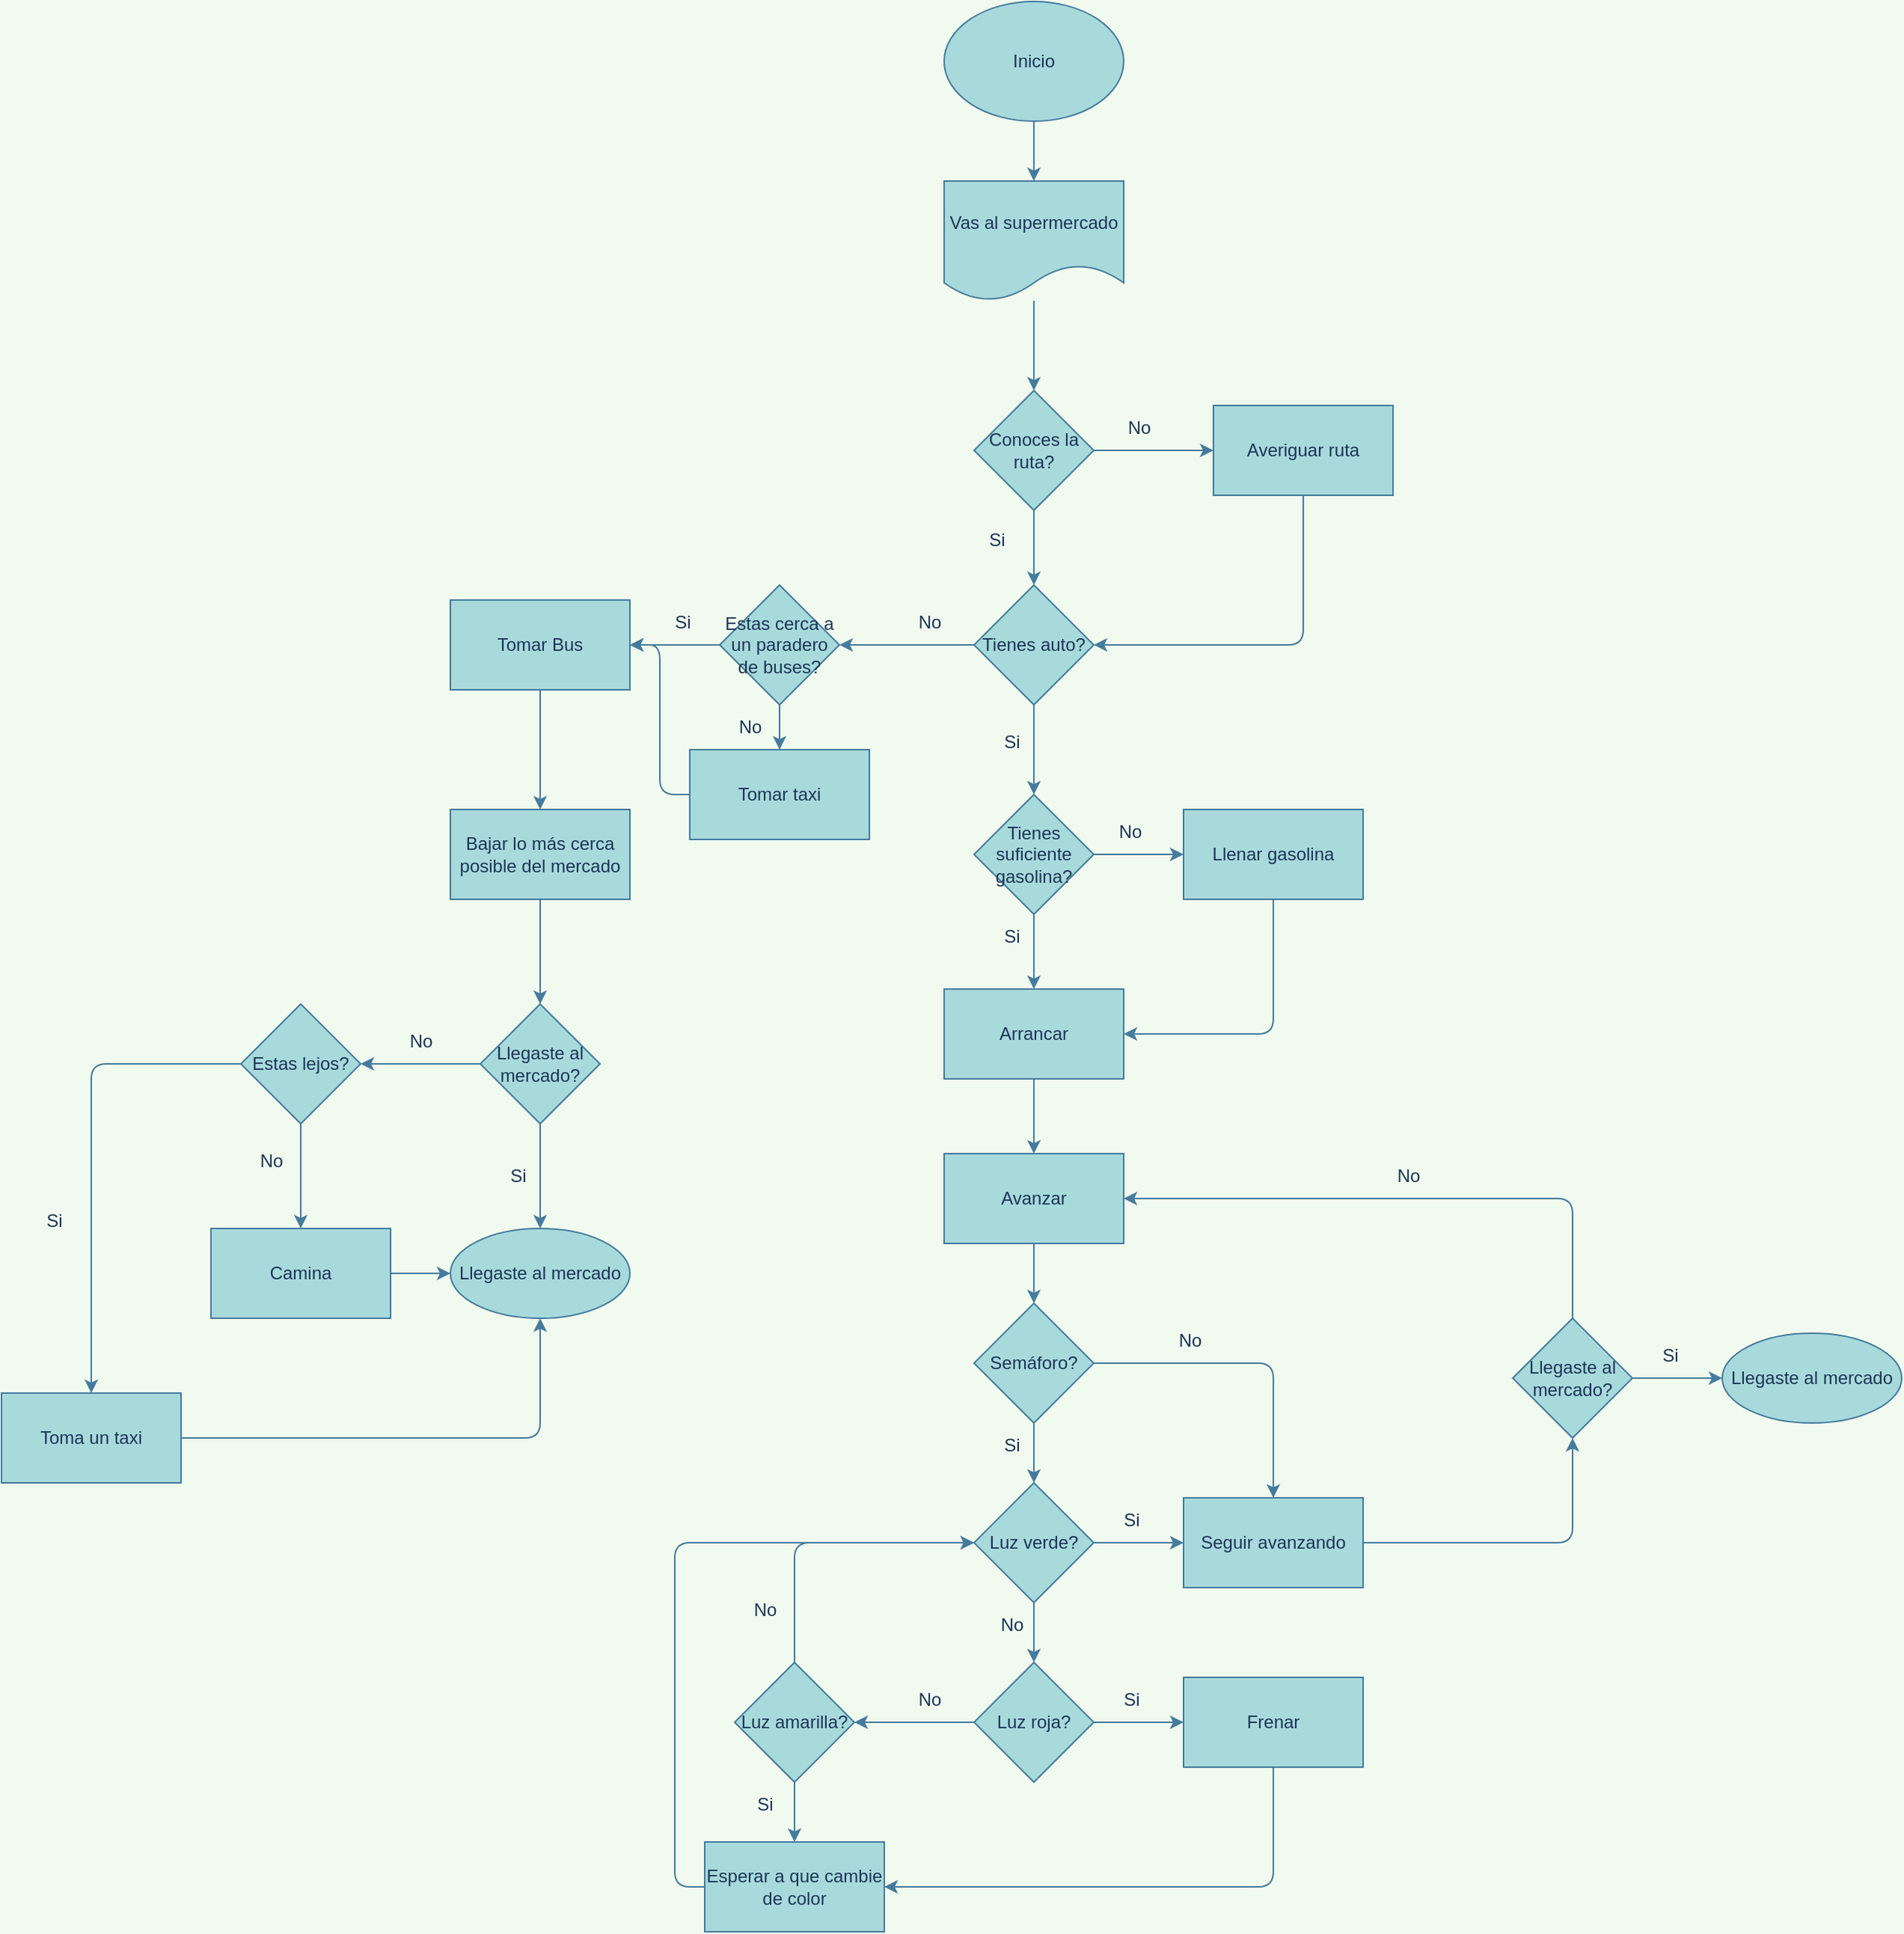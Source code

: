 <mxfile version="20.0.4" type="github"><diagram id="qc6kEeivIpwNx-VYGGWB" name="Page-1"><mxGraphModel dx="3307" dy="1214" grid="1" gridSize="10" guides="1" tooltips="1" connect="1" arrows="1" fold="1" page="1" pageScale="1" pageWidth="827" pageHeight="1169" background="#F1FAEE" math="0" shadow="0"><root><mxCell id="0"/><mxCell id="1" parent="0"/><mxCell id="L1yRVkxr7ymwx3bHe87Y-8" value="" style="edgeStyle=orthogonalEdgeStyle;curved=0;rounded=1;sketch=0;orthogonalLoop=1;jettySize=auto;html=1;fontColor=#1D3557;strokeColor=#457B9D;fillColor=#A8DADC;" edge="1" parent="1" source="udsmm-TlK0MGNjnEiTRV-1" target="L1yRVkxr7ymwx3bHe87Y-5"><mxGeometry relative="1" as="geometry"/></mxCell><mxCell id="udsmm-TlK0MGNjnEiTRV-1" value="Inicio" style="ellipse;whiteSpace=wrap;html=1;fillColor=#A8DADC;strokeColor=#457B9D;fontColor=#1D3557;" parent="1" vertex="1"><mxGeometry x="310" y="100" width="120" height="80" as="geometry"/></mxCell><mxCell id="L1yRVkxr7ymwx3bHe87Y-21" value="" style="edgeStyle=orthogonalEdgeStyle;curved=0;rounded=1;sketch=0;orthogonalLoop=1;jettySize=auto;html=1;fontColor=#1D3557;strokeColor=#457B9D;fillColor=#A8DADC;" edge="1" parent="1" source="L1yRVkxr7ymwx3bHe87Y-3" target="L1yRVkxr7ymwx3bHe87Y-20"><mxGeometry relative="1" as="geometry"/></mxCell><mxCell id="L1yRVkxr7ymwx3bHe87Y-27" value="" style="edgeStyle=orthogonalEdgeStyle;curved=0;rounded=1;sketch=0;orthogonalLoop=1;jettySize=auto;html=1;fontColor=#1D3557;strokeColor=#457B9D;fillColor=#A8DADC;" edge="1" parent="1" source="L1yRVkxr7ymwx3bHe87Y-3" target="L1yRVkxr7ymwx3bHe87Y-26"><mxGeometry relative="1" as="geometry"/></mxCell><mxCell id="L1yRVkxr7ymwx3bHe87Y-3" value="Conoces la ruta?" style="rhombus;whiteSpace=wrap;html=1;rounded=0;sketch=0;fontColor=#1D3557;strokeColor=#457B9D;fillColor=#A8DADC;" vertex="1" parent="1"><mxGeometry x="330" y="360" width="80" height="80" as="geometry"/></mxCell><mxCell id="L1yRVkxr7ymwx3bHe87Y-9" value="" style="edgeStyle=orthogonalEdgeStyle;curved=0;rounded=1;sketch=0;orthogonalLoop=1;jettySize=auto;html=1;fontColor=#1D3557;strokeColor=#457B9D;fillColor=#A8DADC;" edge="1" parent="1" source="L1yRVkxr7ymwx3bHe87Y-5" target="L1yRVkxr7ymwx3bHe87Y-3"><mxGeometry relative="1" as="geometry"/></mxCell><mxCell id="L1yRVkxr7ymwx3bHe87Y-5" value="Vas al supermercado" style="shape=document;whiteSpace=wrap;html=1;boundedLbl=1;rounded=0;sketch=0;fontColor=#1D3557;strokeColor=#457B9D;fillColor=#A8DADC;" vertex="1" parent="1"><mxGeometry x="310" y="220" width="120" height="80" as="geometry"/></mxCell><mxCell id="L1yRVkxr7ymwx3bHe87Y-36" style="edgeStyle=orthogonalEdgeStyle;curved=0;rounded=1;sketch=0;orthogonalLoop=1;jettySize=auto;html=1;exitX=0.5;exitY=1;exitDx=0;exitDy=0;entryX=1;entryY=0.5;entryDx=0;entryDy=0;fontColor=#1D3557;strokeColor=#457B9D;fillColor=#A8DADC;" edge="1" parent="1" source="L1yRVkxr7ymwx3bHe87Y-20" target="L1yRVkxr7ymwx3bHe87Y-26"><mxGeometry relative="1" as="geometry"/></mxCell><mxCell id="L1yRVkxr7ymwx3bHe87Y-20" value="Averiguar ruta" style="rounded=0;whiteSpace=wrap;html=1;fillColor=#A8DADC;strokeColor=#457B9D;fontColor=#1D3557;sketch=0;" vertex="1" parent="1"><mxGeometry x="490" y="370" width="120" height="60" as="geometry"/></mxCell><mxCell id="L1yRVkxr7ymwx3bHe87Y-23" value="No" style="text;html=1;align=center;verticalAlign=middle;resizable=0;points=[];autosize=1;strokeColor=none;fillColor=none;fontColor=#1D3557;" vertex="1" parent="1"><mxGeometry x="420" y="370" width="40" height="30" as="geometry"/></mxCell><mxCell id="L1yRVkxr7ymwx3bHe87Y-30" value="" style="edgeStyle=orthogonalEdgeStyle;curved=0;rounded=1;sketch=0;orthogonalLoop=1;jettySize=auto;html=1;fontColor=#1D3557;strokeColor=#457B9D;fillColor=#A8DADC;" edge="1" parent="1" source="L1yRVkxr7ymwx3bHe87Y-26" target="L1yRVkxr7ymwx3bHe87Y-29"><mxGeometry relative="1" as="geometry"/></mxCell><mxCell id="L1yRVkxr7ymwx3bHe87Y-86" value="" style="edgeStyle=orthogonalEdgeStyle;curved=0;rounded=1;sketch=0;orthogonalLoop=1;jettySize=auto;html=1;fontColor=#1D3557;strokeColor=#457B9D;fillColor=#A8DADC;" edge="1" parent="1" source="L1yRVkxr7ymwx3bHe87Y-26" target="L1yRVkxr7ymwx3bHe87Y-85"><mxGeometry relative="1" as="geometry"/></mxCell><mxCell id="L1yRVkxr7ymwx3bHe87Y-26" value="Tienes auto?" style="rhombus;whiteSpace=wrap;html=1;rounded=0;sketch=0;fontColor=#1D3557;strokeColor=#457B9D;fillColor=#A8DADC;" vertex="1" parent="1"><mxGeometry x="330" y="490" width="80" height="80" as="geometry"/></mxCell><mxCell id="L1yRVkxr7ymwx3bHe87Y-28" value="Si" style="text;html=1;align=center;verticalAlign=middle;resizable=0;points=[];autosize=1;strokeColor=none;fillColor=none;fontColor=#1D3557;" vertex="1" parent="1"><mxGeometry x="330" y="445" width="30" height="30" as="geometry"/></mxCell><mxCell id="L1yRVkxr7ymwx3bHe87Y-40" value="" style="edgeStyle=orthogonalEdgeStyle;curved=0;rounded=1;sketch=0;orthogonalLoop=1;jettySize=auto;html=1;fontColor=#1D3557;strokeColor=#457B9D;fillColor=#A8DADC;" edge="1" parent="1" source="L1yRVkxr7ymwx3bHe87Y-29" target="L1yRVkxr7ymwx3bHe87Y-39"><mxGeometry relative="1" as="geometry"/></mxCell><mxCell id="L1yRVkxr7ymwx3bHe87Y-57" value="" style="edgeStyle=orthogonalEdgeStyle;curved=0;rounded=1;sketch=0;orthogonalLoop=1;jettySize=auto;html=1;fontColor=#1D3557;strokeColor=#457B9D;fillColor=#A8DADC;" edge="1" parent="1" source="L1yRVkxr7ymwx3bHe87Y-29" target="L1yRVkxr7ymwx3bHe87Y-56"><mxGeometry relative="1" as="geometry"/></mxCell><mxCell id="L1yRVkxr7ymwx3bHe87Y-29" value="Estas cerca a un paradero de buses?" style="rhombus;whiteSpace=wrap;html=1;rounded=0;sketch=0;fontColor=#1D3557;strokeColor=#457B9D;fillColor=#A8DADC;" vertex="1" parent="1"><mxGeometry x="160" y="490" width="80" height="80" as="geometry"/></mxCell><mxCell id="L1yRVkxr7ymwx3bHe87Y-31" value="No" style="text;html=1;align=center;verticalAlign=middle;resizable=0;points=[];autosize=1;strokeColor=none;fillColor=none;fontColor=#1D3557;" vertex="1" parent="1"><mxGeometry x="280" y="500" width="40" height="30" as="geometry"/></mxCell><mxCell id="L1yRVkxr7ymwx3bHe87Y-50" value="" style="edgeStyle=orthogonalEdgeStyle;curved=0;rounded=1;sketch=0;orthogonalLoop=1;jettySize=auto;html=1;fontColor=#1D3557;strokeColor=#457B9D;fillColor=#A8DADC;" edge="1" parent="1" source="L1yRVkxr7ymwx3bHe87Y-39" target="L1yRVkxr7ymwx3bHe87Y-49"><mxGeometry relative="1" as="geometry"/></mxCell><mxCell id="L1yRVkxr7ymwx3bHe87Y-39" value="Tomar Bus" style="whiteSpace=wrap;html=1;fillColor=#A8DADC;strokeColor=#457B9D;fontColor=#1D3557;rounded=0;sketch=0;" vertex="1" parent="1"><mxGeometry x="-20" y="500" width="120" height="60" as="geometry"/></mxCell><mxCell id="L1yRVkxr7ymwx3bHe87Y-42" value="Si" style="text;html=1;align=center;verticalAlign=middle;resizable=0;points=[];autosize=1;strokeColor=none;fillColor=none;fontColor=#1D3557;" vertex="1" parent="1"><mxGeometry x="120" y="500" width="30" height="30" as="geometry"/></mxCell><mxCell id="L1yRVkxr7ymwx3bHe87Y-45" value="No" style="text;html=1;align=center;verticalAlign=middle;resizable=0;points=[];autosize=1;strokeColor=none;fillColor=none;fontColor=#1D3557;" vertex="1" parent="1"><mxGeometry x="160" y="570" width="40" height="30" as="geometry"/></mxCell><mxCell id="L1yRVkxr7ymwx3bHe87Y-52" value="" style="edgeStyle=orthogonalEdgeStyle;curved=0;rounded=1;sketch=0;orthogonalLoop=1;jettySize=auto;html=1;fontColor=#1D3557;strokeColor=#457B9D;fillColor=#A8DADC;" edge="1" parent="1" source="L1yRVkxr7ymwx3bHe87Y-49" target="L1yRVkxr7ymwx3bHe87Y-51"><mxGeometry relative="1" as="geometry"/></mxCell><mxCell id="L1yRVkxr7ymwx3bHe87Y-49" value="Bajar lo más cerca posible del mercado" style="whiteSpace=wrap;html=1;fillColor=#A8DADC;strokeColor=#457B9D;fontColor=#1D3557;rounded=0;sketch=0;" vertex="1" parent="1"><mxGeometry x="-20" y="640" width="120" height="60" as="geometry"/></mxCell><mxCell id="L1yRVkxr7ymwx3bHe87Y-116" value="" style="edgeStyle=orthogonalEdgeStyle;curved=0;rounded=1;sketch=0;orthogonalLoop=1;jettySize=auto;html=1;fontColor=#1D3557;strokeColor=#457B9D;fillColor=#A8DADC;" edge="1" parent="1" source="L1yRVkxr7ymwx3bHe87Y-51" target="L1yRVkxr7ymwx3bHe87Y-115"><mxGeometry relative="1" as="geometry"/></mxCell><mxCell id="L1yRVkxr7ymwx3bHe87Y-120" value="" style="edgeStyle=orthogonalEdgeStyle;curved=0;rounded=1;sketch=0;orthogonalLoop=1;jettySize=auto;html=1;fontColor=#1D3557;strokeColor=#457B9D;fillColor=#A8DADC;" edge="1" parent="1" source="L1yRVkxr7ymwx3bHe87Y-51" target="L1yRVkxr7ymwx3bHe87Y-119"><mxGeometry relative="1" as="geometry"/></mxCell><mxCell id="L1yRVkxr7ymwx3bHe87Y-51" value="Llegaste al mercado?" style="rhombus;whiteSpace=wrap;html=1;fillColor=#A8DADC;strokeColor=#457B9D;fontColor=#1D3557;rounded=0;sketch=0;" vertex="1" parent="1"><mxGeometry y="770" width="80" height="80" as="geometry"/></mxCell><mxCell id="L1yRVkxr7ymwx3bHe87Y-60" style="edgeStyle=orthogonalEdgeStyle;curved=0;rounded=1;sketch=0;orthogonalLoop=1;jettySize=auto;html=1;exitX=0;exitY=0.5;exitDx=0;exitDy=0;entryX=1;entryY=0.5;entryDx=0;entryDy=0;fontColor=#1D3557;strokeColor=#457B9D;fillColor=#A8DADC;" edge="1" parent="1" source="L1yRVkxr7ymwx3bHe87Y-56" target="L1yRVkxr7ymwx3bHe87Y-39"><mxGeometry relative="1" as="geometry"/></mxCell><mxCell id="L1yRVkxr7ymwx3bHe87Y-56" value="Tomar taxi" style="whiteSpace=wrap;html=1;fillColor=#A8DADC;strokeColor=#457B9D;fontColor=#1D3557;rounded=0;sketch=0;" vertex="1" parent="1"><mxGeometry x="140" y="600" width="120" height="60" as="geometry"/></mxCell><mxCell id="L1yRVkxr7ymwx3bHe87Y-84" value="" style="group" vertex="1" connectable="0" parent="1"><mxGeometry x="150" y="1090" width="440" height="300" as="geometry"/></mxCell><mxCell id="L1yRVkxr7ymwx3bHe87Y-37" value="Luz verde?" style="rhombus;whiteSpace=wrap;html=1;rounded=0;sketch=0;fontColor=#1D3557;strokeColor=#457B9D;fillColor=#A8DADC;" vertex="1" parent="L1yRVkxr7ymwx3bHe87Y-84"><mxGeometry x="180" width="80" height="80" as="geometry"/></mxCell><mxCell id="L1yRVkxr7ymwx3bHe87Y-63" value="Si" style="text;html=1;align=center;verticalAlign=middle;resizable=0;points=[];autosize=1;strokeColor=none;fillColor=none;fontColor=#1D3557;" vertex="1" parent="L1yRVkxr7ymwx3bHe87Y-84"><mxGeometry x="270" y="10" width="30" height="30" as="geometry"/></mxCell><mxCell id="L1yRVkxr7ymwx3bHe87Y-64" value="Seguir avanzando" style="whiteSpace=wrap;html=1;fillColor=#A8DADC;strokeColor=#457B9D;fontColor=#1D3557;rounded=0;sketch=0;" vertex="1" parent="L1yRVkxr7ymwx3bHe87Y-84"><mxGeometry x="320" y="10" width="120" height="60" as="geometry"/></mxCell><mxCell id="L1yRVkxr7ymwx3bHe87Y-65" value="" style="edgeStyle=orthogonalEdgeStyle;curved=0;rounded=1;sketch=0;orthogonalLoop=1;jettySize=auto;html=1;fontColor=#1D3557;strokeColor=#457B9D;fillColor=#A8DADC;" edge="1" parent="L1yRVkxr7ymwx3bHe87Y-84" source="L1yRVkxr7ymwx3bHe87Y-37" target="L1yRVkxr7ymwx3bHe87Y-64"><mxGeometry relative="1" as="geometry"/></mxCell><mxCell id="L1yRVkxr7ymwx3bHe87Y-66" value="Luz roja?" style="rhombus;whiteSpace=wrap;html=1;rounded=0;sketch=0;fontColor=#1D3557;strokeColor=#457B9D;fillColor=#A8DADC;" vertex="1" parent="L1yRVkxr7ymwx3bHe87Y-84"><mxGeometry x="180" y="120" width="80" height="80" as="geometry"/></mxCell><mxCell id="L1yRVkxr7ymwx3bHe87Y-67" value="" style="edgeStyle=orthogonalEdgeStyle;curved=0;rounded=1;sketch=0;orthogonalLoop=1;jettySize=auto;html=1;fontColor=#1D3557;strokeColor=#457B9D;fillColor=#A8DADC;" edge="1" parent="L1yRVkxr7ymwx3bHe87Y-84" source="L1yRVkxr7ymwx3bHe87Y-37" target="L1yRVkxr7ymwx3bHe87Y-66"><mxGeometry relative="1" as="geometry"/></mxCell><mxCell id="L1yRVkxr7ymwx3bHe87Y-112" style="edgeStyle=orthogonalEdgeStyle;curved=0;rounded=1;sketch=0;orthogonalLoop=1;jettySize=auto;html=1;exitX=0.5;exitY=1;exitDx=0;exitDy=0;entryX=1;entryY=0.5;entryDx=0;entryDy=0;fontColor=#1D3557;strokeColor=#457B9D;fillColor=#A8DADC;" edge="1" parent="L1yRVkxr7ymwx3bHe87Y-84" source="L1yRVkxr7ymwx3bHe87Y-68" target="L1yRVkxr7ymwx3bHe87Y-81"><mxGeometry relative="1" as="geometry"/></mxCell><mxCell id="L1yRVkxr7ymwx3bHe87Y-68" value="Frenar" style="whiteSpace=wrap;html=1;fillColor=#A8DADC;strokeColor=#457B9D;fontColor=#1D3557;rounded=0;sketch=0;" vertex="1" parent="L1yRVkxr7ymwx3bHe87Y-84"><mxGeometry x="320" y="130" width="120" height="60" as="geometry"/></mxCell><mxCell id="L1yRVkxr7ymwx3bHe87Y-69" value="" style="edgeStyle=orthogonalEdgeStyle;curved=0;rounded=1;sketch=0;orthogonalLoop=1;jettySize=auto;html=1;fontColor=#1D3557;strokeColor=#457B9D;fillColor=#A8DADC;" edge="1" parent="L1yRVkxr7ymwx3bHe87Y-84" source="L1yRVkxr7ymwx3bHe87Y-66" target="L1yRVkxr7ymwx3bHe87Y-68"><mxGeometry relative="1" as="geometry"/></mxCell><mxCell id="L1yRVkxr7ymwx3bHe87Y-72" value="No" style="text;html=1;align=center;verticalAlign=middle;resizable=0;points=[];autosize=1;strokeColor=none;fillColor=none;fontColor=#1D3557;" vertex="1" parent="L1yRVkxr7ymwx3bHe87Y-84"><mxGeometry x="185" y="80" width="40" height="30" as="geometry"/></mxCell><mxCell id="L1yRVkxr7ymwx3bHe87Y-73" value="No" style="text;html=1;align=center;verticalAlign=middle;resizable=0;points=[];autosize=1;strokeColor=none;fillColor=none;fontColor=#1D3557;" vertex="1" parent="L1yRVkxr7ymwx3bHe87Y-84"><mxGeometry x="130" y="130" width="40" height="30" as="geometry"/></mxCell><mxCell id="L1yRVkxr7ymwx3bHe87Y-74" value="Si" style="text;html=1;align=center;verticalAlign=middle;resizable=0;points=[];autosize=1;strokeColor=none;fillColor=none;fontColor=#1D3557;" vertex="1" parent="L1yRVkxr7ymwx3bHe87Y-84"><mxGeometry x="270" y="130" width="30" height="30" as="geometry"/></mxCell><mxCell id="L1yRVkxr7ymwx3bHe87Y-79" style="edgeStyle=orthogonalEdgeStyle;curved=0;rounded=1;sketch=0;orthogonalLoop=1;jettySize=auto;html=1;exitX=0.5;exitY=0;exitDx=0;exitDy=0;entryX=0;entryY=0.5;entryDx=0;entryDy=0;fontColor=#1D3557;strokeColor=#457B9D;fillColor=#A8DADC;" edge="1" parent="L1yRVkxr7ymwx3bHe87Y-84" source="L1yRVkxr7ymwx3bHe87Y-75" target="L1yRVkxr7ymwx3bHe87Y-37"><mxGeometry relative="1" as="geometry"/></mxCell><mxCell id="L1yRVkxr7ymwx3bHe87Y-75" value="Luz amarilla?" style="rhombus;whiteSpace=wrap;html=1;rounded=0;sketch=0;fontColor=#1D3557;strokeColor=#457B9D;fillColor=#A8DADC;" vertex="1" parent="L1yRVkxr7ymwx3bHe87Y-84"><mxGeometry x="20" y="120" width="80" height="80" as="geometry"/></mxCell><mxCell id="L1yRVkxr7ymwx3bHe87Y-76" value="" style="edgeStyle=orthogonalEdgeStyle;curved=0;rounded=1;sketch=0;orthogonalLoop=1;jettySize=auto;html=1;fontColor=#1D3557;strokeColor=#457B9D;fillColor=#A8DADC;" edge="1" parent="L1yRVkxr7ymwx3bHe87Y-84" source="L1yRVkxr7ymwx3bHe87Y-66" target="L1yRVkxr7ymwx3bHe87Y-75"><mxGeometry relative="1" as="geometry"/></mxCell><mxCell id="L1yRVkxr7ymwx3bHe87Y-80" value="No" style="text;html=1;align=center;verticalAlign=middle;resizable=0;points=[];autosize=1;strokeColor=none;fillColor=none;fontColor=#1D3557;" vertex="1" parent="L1yRVkxr7ymwx3bHe87Y-84"><mxGeometry x="20" y="70" width="40" height="30" as="geometry"/></mxCell><mxCell id="L1yRVkxr7ymwx3bHe87Y-83" style="edgeStyle=orthogonalEdgeStyle;curved=0;rounded=1;sketch=0;orthogonalLoop=1;jettySize=auto;html=1;exitX=0;exitY=0.5;exitDx=0;exitDy=0;entryX=0;entryY=0.5;entryDx=0;entryDy=0;fontColor=#1D3557;strokeColor=#457B9D;fillColor=#A8DADC;" edge="1" parent="L1yRVkxr7ymwx3bHe87Y-84" source="L1yRVkxr7ymwx3bHe87Y-81" target="L1yRVkxr7ymwx3bHe87Y-37"><mxGeometry relative="1" as="geometry"/></mxCell><mxCell id="L1yRVkxr7ymwx3bHe87Y-81" value="Esperar a que cambie de color" style="whiteSpace=wrap;html=1;fillColor=#A8DADC;strokeColor=#457B9D;fontColor=#1D3557;rounded=0;sketch=0;" vertex="1" parent="L1yRVkxr7ymwx3bHe87Y-84"><mxGeometry y="240" width="120" height="60" as="geometry"/></mxCell><mxCell id="L1yRVkxr7ymwx3bHe87Y-82" value="" style="edgeStyle=orthogonalEdgeStyle;curved=0;rounded=1;sketch=0;orthogonalLoop=1;jettySize=auto;html=1;fontColor=#1D3557;strokeColor=#457B9D;fillColor=#A8DADC;" edge="1" parent="L1yRVkxr7ymwx3bHe87Y-84" source="L1yRVkxr7ymwx3bHe87Y-75" target="L1yRVkxr7ymwx3bHe87Y-81"><mxGeometry relative="1" as="geometry"/></mxCell><mxCell id="L1yRVkxr7ymwx3bHe87Y-160" value="Si" style="text;html=1;align=center;verticalAlign=middle;resizable=0;points=[];autosize=1;strokeColor=none;fillColor=none;fontColor=#1D3557;" vertex="1" parent="L1yRVkxr7ymwx3bHe87Y-84"><mxGeometry x="25" y="200" width="30" height="30" as="geometry"/></mxCell><mxCell id="L1yRVkxr7ymwx3bHe87Y-88" value="" style="edgeStyle=orthogonalEdgeStyle;curved=0;rounded=1;sketch=0;orthogonalLoop=1;jettySize=auto;html=1;fontColor=#1D3557;strokeColor=#457B9D;fillColor=#A8DADC;" edge="1" parent="1" source="L1yRVkxr7ymwx3bHe87Y-85" target="L1yRVkxr7ymwx3bHe87Y-87"><mxGeometry relative="1" as="geometry"/></mxCell><mxCell id="L1yRVkxr7ymwx3bHe87Y-94" value="" style="edgeStyle=orthogonalEdgeStyle;curved=0;rounded=1;sketch=0;orthogonalLoop=1;jettySize=auto;html=1;fontColor=#1D3557;strokeColor=#457B9D;fillColor=#A8DADC;" edge="1" parent="1" source="L1yRVkxr7ymwx3bHe87Y-85" target="L1yRVkxr7ymwx3bHe87Y-93"><mxGeometry relative="1" as="geometry"/></mxCell><mxCell id="L1yRVkxr7ymwx3bHe87Y-85" value="Tienes suficiente gasolina?" style="rhombus;whiteSpace=wrap;html=1;rounded=0;sketch=0;fontColor=#1D3557;strokeColor=#457B9D;fillColor=#A8DADC;" vertex="1" parent="1"><mxGeometry x="330" y="630" width="80" height="80" as="geometry"/></mxCell><mxCell id="L1yRVkxr7ymwx3bHe87Y-97" style="edgeStyle=orthogonalEdgeStyle;curved=0;rounded=1;sketch=0;orthogonalLoop=1;jettySize=auto;html=1;exitX=0.5;exitY=1;exitDx=0;exitDy=0;entryX=1;entryY=0.5;entryDx=0;entryDy=0;fontColor=#1D3557;strokeColor=#457B9D;fillColor=#A8DADC;" edge="1" parent="1" source="L1yRVkxr7ymwx3bHe87Y-87" target="L1yRVkxr7ymwx3bHe87Y-93"><mxGeometry relative="1" as="geometry"/></mxCell><mxCell id="L1yRVkxr7ymwx3bHe87Y-87" value="Llenar gasolina" style="whiteSpace=wrap;html=1;fillColor=#A8DADC;strokeColor=#457B9D;fontColor=#1D3557;rounded=0;sketch=0;" vertex="1" parent="1"><mxGeometry x="470" y="640" width="120" height="60" as="geometry"/></mxCell><mxCell id="L1yRVkxr7ymwx3bHe87Y-135" value="" style="edgeStyle=orthogonalEdgeStyle;curved=0;rounded=1;sketch=0;orthogonalLoop=1;jettySize=auto;html=1;fontColor=#1D3557;strokeColor=#457B9D;fillColor=#A8DADC;" edge="1" parent="1" source="L1yRVkxr7ymwx3bHe87Y-93" target="L1yRVkxr7ymwx3bHe87Y-134"><mxGeometry relative="1" as="geometry"/></mxCell><mxCell id="L1yRVkxr7ymwx3bHe87Y-93" value="Arrancar" style="whiteSpace=wrap;html=1;fillColor=#A8DADC;strokeColor=#457B9D;fontColor=#1D3557;rounded=0;sketch=0;" vertex="1" parent="1"><mxGeometry x="310" y="760" width="120" height="60" as="geometry"/></mxCell><mxCell id="L1yRVkxr7ymwx3bHe87Y-98" value="Si" style="text;html=1;align=center;verticalAlign=middle;resizable=0;points=[];autosize=1;strokeColor=none;fillColor=none;fontColor=#1D3557;" vertex="1" parent="1"><mxGeometry x="340" y="580" width="30" height="30" as="geometry"/></mxCell><mxCell id="L1yRVkxr7ymwx3bHe87Y-99" value="Si" style="text;html=1;align=center;verticalAlign=middle;resizable=0;points=[];autosize=1;strokeColor=none;fillColor=none;fontColor=#1D3557;" vertex="1" parent="1"><mxGeometry x="340" y="710" width="30" height="30" as="geometry"/></mxCell><mxCell id="L1yRVkxr7ymwx3bHe87Y-100" value="No" style="text;html=1;align=center;verticalAlign=middle;resizable=0;points=[];autosize=1;strokeColor=none;fillColor=none;fontColor=#1D3557;" vertex="1" parent="1"><mxGeometry x="414" y="640" width="40" height="30" as="geometry"/></mxCell><mxCell id="L1yRVkxr7ymwx3bHe87Y-107" value="" style="edgeStyle=orthogonalEdgeStyle;curved=0;rounded=1;sketch=0;orthogonalLoop=1;jettySize=auto;html=1;fontColor=#1D3557;strokeColor=#457B9D;fillColor=#A8DADC;" edge="1" parent="1" source="L1yRVkxr7ymwx3bHe87Y-103" target="L1yRVkxr7ymwx3bHe87Y-37"><mxGeometry relative="1" as="geometry"/></mxCell><mxCell id="L1yRVkxr7ymwx3bHe87Y-109" style="edgeStyle=orthogonalEdgeStyle;curved=0;rounded=1;sketch=0;orthogonalLoop=1;jettySize=auto;html=1;exitX=1;exitY=0.5;exitDx=0;exitDy=0;entryX=0.5;entryY=0;entryDx=0;entryDy=0;fontColor=#1D3557;strokeColor=#457B9D;fillColor=#A8DADC;" edge="1" parent="1" source="L1yRVkxr7ymwx3bHe87Y-103" target="L1yRVkxr7ymwx3bHe87Y-64"><mxGeometry relative="1" as="geometry"/></mxCell><mxCell id="L1yRVkxr7ymwx3bHe87Y-103" value="Semáforo?" style="rhombus;whiteSpace=wrap;html=1;fillColor=#A8DADC;strokeColor=#457B9D;fontColor=#1D3557;rounded=0;sketch=0;" vertex="1" parent="1"><mxGeometry x="330" y="970" width="80" height="80" as="geometry"/></mxCell><mxCell id="L1yRVkxr7ymwx3bHe87Y-110" value="Si" style="text;html=1;align=center;verticalAlign=middle;resizable=0;points=[];autosize=1;strokeColor=none;fillColor=none;fontColor=#1D3557;" vertex="1" parent="1"><mxGeometry x="340" y="1050" width="30" height="30" as="geometry"/></mxCell><mxCell id="L1yRVkxr7ymwx3bHe87Y-111" value="No" style="text;html=1;align=center;verticalAlign=middle;resizable=0;points=[];autosize=1;strokeColor=none;fillColor=none;fontColor=#1D3557;" vertex="1" parent="1"><mxGeometry x="454" y="980" width="40" height="30" as="geometry"/></mxCell><mxCell id="L1yRVkxr7ymwx3bHe87Y-118" value="" style="edgeStyle=orthogonalEdgeStyle;curved=0;rounded=1;sketch=0;orthogonalLoop=1;jettySize=auto;html=1;fontColor=#1D3557;strokeColor=#457B9D;fillColor=#A8DADC;" edge="1" parent="1" source="L1yRVkxr7ymwx3bHe87Y-115" target="L1yRVkxr7ymwx3bHe87Y-117"><mxGeometry relative="1" as="geometry"/></mxCell><mxCell id="L1yRVkxr7ymwx3bHe87Y-126" value="" style="edgeStyle=orthogonalEdgeStyle;curved=0;rounded=1;sketch=0;orthogonalLoop=1;jettySize=auto;html=1;fontColor=#1D3557;strokeColor=#457B9D;fillColor=#A8DADC;" edge="1" parent="1" source="L1yRVkxr7ymwx3bHe87Y-115" target="L1yRVkxr7ymwx3bHe87Y-125"><mxGeometry relative="1" as="geometry"/></mxCell><mxCell id="L1yRVkxr7ymwx3bHe87Y-115" value="Estas lejos?" style="rhombus;whiteSpace=wrap;html=1;fillColor=#A8DADC;strokeColor=#457B9D;fontColor=#1D3557;rounded=0;sketch=0;" vertex="1" parent="1"><mxGeometry x="-160" y="770" width="80" height="80" as="geometry"/></mxCell><mxCell id="L1yRVkxr7ymwx3bHe87Y-121" value="" style="edgeStyle=orthogonalEdgeStyle;curved=0;rounded=1;sketch=0;orthogonalLoop=1;jettySize=auto;html=1;fontColor=#1D3557;strokeColor=#457B9D;fillColor=#A8DADC;" edge="1" parent="1" source="L1yRVkxr7ymwx3bHe87Y-117" target="L1yRVkxr7ymwx3bHe87Y-119"><mxGeometry relative="1" as="geometry"/></mxCell><mxCell id="L1yRVkxr7ymwx3bHe87Y-117" value="Camina" style="whiteSpace=wrap;html=1;fillColor=#A8DADC;strokeColor=#457B9D;fontColor=#1D3557;rounded=0;sketch=0;" vertex="1" parent="1"><mxGeometry x="-180" y="920" width="120" height="60" as="geometry"/></mxCell><mxCell id="L1yRVkxr7ymwx3bHe87Y-119" value="Llegaste al mercado" style="ellipse;whiteSpace=wrap;html=1;fillColor=#A8DADC;strokeColor=#457B9D;fontColor=#1D3557;rounded=0;sketch=0;" vertex="1" parent="1"><mxGeometry x="-20" y="920" width="120" height="60" as="geometry"/></mxCell><mxCell id="L1yRVkxr7ymwx3bHe87Y-122" value="Si" style="text;html=1;align=center;verticalAlign=middle;resizable=0;points=[];autosize=1;strokeColor=none;fillColor=none;fontColor=#1D3557;" vertex="1" parent="1"><mxGeometry x="10" y="870" width="30" height="30" as="geometry"/></mxCell><mxCell id="L1yRVkxr7ymwx3bHe87Y-123" value="No" style="text;html=1;align=center;verticalAlign=middle;resizable=0;points=[];autosize=1;strokeColor=none;fillColor=none;fontColor=#1D3557;" vertex="1" parent="1"><mxGeometry x="-60" y="780" width="40" height="30" as="geometry"/></mxCell><mxCell id="L1yRVkxr7ymwx3bHe87Y-124" value="No" style="text;html=1;align=center;verticalAlign=middle;resizable=0;points=[];autosize=1;strokeColor=none;fillColor=none;fontColor=#1D3557;" vertex="1" parent="1"><mxGeometry x="-160" y="860" width="40" height="30" as="geometry"/></mxCell><mxCell id="L1yRVkxr7ymwx3bHe87Y-128" style="edgeStyle=orthogonalEdgeStyle;curved=0;rounded=1;sketch=0;orthogonalLoop=1;jettySize=auto;html=1;exitX=1;exitY=0.5;exitDx=0;exitDy=0;entryX=0.5;entryY=1;entryDx=0;entryDy=0;fontColor=#1D3557;strokeColor=#457B9D;fillColor=#A8DADC;" edge="1" parent="1" source="L1yRVkxr7ymwx3bHe87Y-125" target="L1yRVkxr7ymwx3bHe87Y-119"><mxGeometry relative="1" as="geometry"/></mxCell><mxCell id="L1yRVkxr7ymwx3bHe87Y-125" value="Toma un taxi" style="whiteSpace=wrap;html=1;fillColor=#A8DADC;strokeColor=#457B9D;fontColor=#1D3557;rounded=0;sketch=0;" vertex="1" parent="1"><mxGeometry x="-320" y="1030" width="120" height="60" as="geometry"/></mxCell><mxCell id="L1yRVkxr7ymwx3bHe87Y-127" value="Si" style="text;html=1;align=center;verticalAlign=middle;resizable=0;points=[];autosize=1;strokeColor=none;fillColor=none;fontColor=#1D3557;" vertex="1" parent="1"><mxGeometry x="-300" y="900" width="30" height="30" as="geometry"/></mxCell><mxCell id="L1yRVkxr7ymwx3bHe87Y-138" value="" style="edgeStyle=orthogonalEdgeStyle;curved=0;rounded=1;sketch=0;orthogonalLoop=1;jettySize=auto;html=1;fontColor=#1D3557;strokeColor=#457B9D;fillColor=#A8DADC;" edge="1" parent="1" source="L1yRVkxr7ymwx3bHe87Y-130" target="L1yRVkxr7ymwx3bHe87Y-137"><mxGeometry relative="1" as="geometry"/></mxCell><mxCell id="L1yRVkxr7ymwx3bHe87Y-139" style="edgeStyle=orthogonalEdgeStyle;curved=0;rounded=1;sketch=0;orthogonalLoop=1;jettySize=auto;html=1;exitX=0.5;exitY=0;exitDx=0;exitDy=0;entryX=1;entryY=0.5;entryDx=0;entryDy=0;fontColor=#1D3557;strokeColor=#457B9D;fillColor=#A8DADC;" edge="1" parent="1" source="L1yRVkxr7ymwx3bHe87Y-130" target="L1yRVkxr7ymwx3bHe87Y-134"><mxGeometry relative="1" as="geometry"/></mxCell><mxCell id="L1yRVkxr7ymwx3bHe87Y-130" value="Llegaste al mercado?" style="rhombus;whiteSpace=wrap;html=1;fillColor=#A8DADC;strokeColor=#457B9D;fontColor=#1D3557;rounded=0;sketch=0;" vertex="1" parent="1"><mxGeometry x="690" y="980" width="80" height="80" as="geometry"/></mxCell><mxCell id="L1yRVkxr7ymwx3bHe87Y-131" value="" style="edgeStyle=orthogonalEdgeStyle;curved=0;rounded=1;sketch=0;orthogonalLoop=1;jettySize=auto;html=1;fontColor=#1D3557;strokeColor=#457B9D;fillColor=#A8DADC;" edge="1" parent="1" source="L1yRVkxr7ymwx3bHe87Y-64" target="L1yRVkxr7ymwx3bHe87Y-130"><mxGeometry relative="1" as="geometry"/></mxCell><mxCell id="L1yRVkxr7ymwx3bHe87Y-136" value="" style="edgeStyle=orthogonalEdgeStyle;curved=0;rounded=1;sketch=0;orthogonalLoop=1;jettySize=auto;html=1;fontColor=#1D3557;strokeColor=#457B9D;fillColor=#A8DADC;" edge="1" parent="1" source="L1yRVkxr7ymwx3bHe87Y-134" target="L1yRVkxr7ymwx3bHe87Y-103"><mxGeometry relative="1" as="geometry"/></mxCell><mxCell id="L1yRVkxr7ymwx3bHe87Y-134" value="Avanzar" style="whiteSpace=wrap;html=1;fillColor=#A8DADC;strokeColor=#457B9D;fontColor=#1D3557;rounded=0;sketch=0;" vertex="1" parent="1"><mxGeometry x="310" y="870" width="120" height="60" as="geometry"/></mxCell><mxCell id="L1yRVkxr7ymwx3bHe87Y-137" value="Llegaste al mercado" style="ellipse;whiteSpace=wrap;html=1;fillColor=#A8DADC;strokeColor=#457B9D;fontColor=#1D3557;rounded=0;sketch=0;" vertex="1" parent="1"><mxGeometry x="830" y="990" width="120" height="60" as="geometry"/></mxCell><mxCell id="L1yRVkxr7ymwx3bHe87Y-161" value="Si" style="text;html=1;align=center;verticalAlign=middle;resizable=0;points=[];autosize=1;strokeColor=none;fillColor=none;fontColor=#1D3557;" vertex="1" parent="1"><mxGeometry x="780" y="990" width="30" height="30" as="geometry"/></mxCell><mxCell id="L1yRVkxr7ymwx3bHe87Y-162" value="No" style="text;html=1;align=center;verticalAlign=middle;resizable=0;points=[];autosize=1;strokeColor=none;fillColor=none;fontColor=#1D3557;" vertex="1" parent="1"><mxGeometry x="600" y="870" width="40" height="30" as="geometry"/></mxCell></root></mxGraphModel></diagram></mxfile>